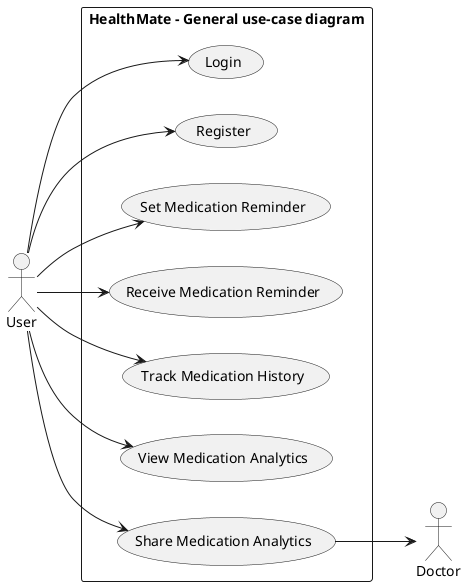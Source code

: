 @startuml HealthMate - General use-case diagram
left to right direction
actor "User" as user
actor "Doctor" as doctor
rectangle "HealthMate - General use-case diagram" as app {
  usecase "Login" as Auth1
  usecase "Register" as Auth2
  usecase "Set Medication Reminder" as UC1
  usecase "Receive Medication Reminder" as UC2
  usecase "Track Medication History" as UC3
  usecase "View Medication Analytics" as UC4
  usecase "Share Medication Analytics" as UC5
}
user --> Auth1
user --> Auth2
user --> UC1
user --> UC2
user --> UC3
user --> UC4
user --> UC5
UC5 --> doctor
@enduml